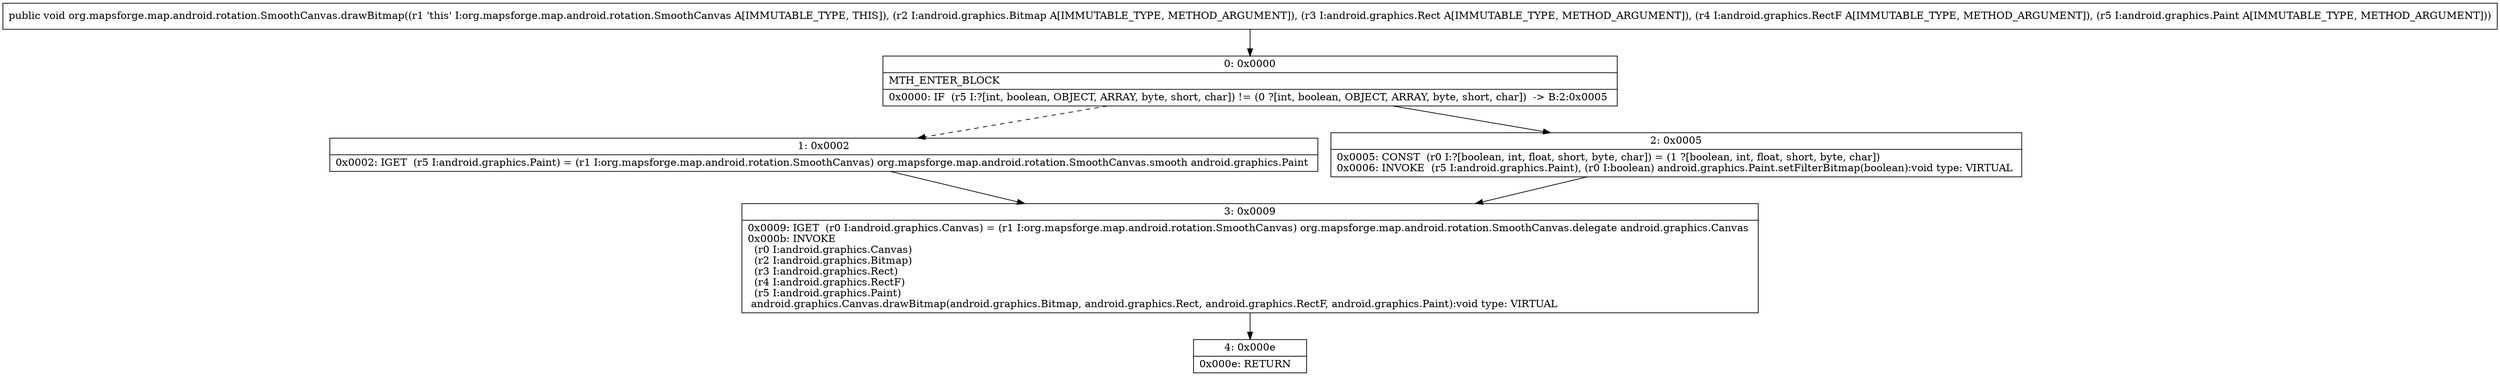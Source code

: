 digraph "CFG fororg.mapsforge.map.android.rotation.SmoothCanvas.drawBitmap(Landroid\/graphics\/Bitmap;Landroid\/graphics\/Rect;Landroid\/graphics\/RectF;Landroid\/graphics\/Paint;)V" {
Node_0 [shape=record,label="{0\:\ 0x0000|MTH_ENTER_BLOCK\l|0x0000: IF  (r5 I:?[int, boolean, OBJECT, ARRAY, byte, short, char]) != (0 ?[int, boolean, OBJECT, ARRAY, byte, short, char])  \-\> B:2:0x0005 \l}"];
Node_1 [shape=record,label="{1\:\ 0x0002|0x0002: IGET  (r5 I:android.graphics.Paint) = (r1 I:org.mapsforge.map.android.rotation.SmoothCanvas) org.mapsforge.map.android.rotation.SmoothCanvas.smooth android.graphics.Paint \l}"];
Node_2 [shape=record,label="{2\:\ 0x0005|0x0005: CONST  (r0 I:?[boolean, int, float, short, byte, char]) = (1 ?[boolean, int, float, short, byte, char]) \l0x0006: INVOKE  (r5 I:android.graphics.Paint), (r0 I:boolean) android.graphics.Paint.setFilterBitmap(boolean):void type: VIRTUAL \l}"];
Node_3 [shape=record,label="{3\:\ 0x0009|0x0009: IGET  (r0 I:android.graphics.Canvas) = (r1 I:org.mapsforge.map.android.rotation.SmoothCanvas) org.mapsforge.map.android.rotation.SmoothCanvas.delegate android.graphics.Canvas \l0x000b: INVOKE  \l  (r0 I:android.graphics.Canvas)\l  (r2 I:android.graphics.Bitmap)\l  (r3 I:android.graphics.Rect)\l  (r4 I:android.graphics.RectF)\l  (r5 I:android.graphics.Paint)\l android.graphics.Canvas.drawBitmap(android.graphics.Bitmap, android.graphics.Rect, android.graphics.RectF, android.graphics.Paint):void type: VIRTUAL \l}"];
Node_4 [shape=record,label="{4\:\ 0x000e|0x000e: RETURN   \l}"];
MethodNode[shape=record,label="{public void org.mapsforge.map.android.rotation.SmoothCanvas.drawBitmap((r1 'this' I:org.mapsforge.map.android.rotation.SmoothCanvas A[IMMUTABLE_TYPE, THIS]), (r2 I:android.graphics.Bitmap A[IMMUTABLE_TYPE, METHOD_ARGUMENT]), (r3 I:android.graphics.Rect A[IMMUTABLE_TYPE, METHOD_ARGUMENT]), (r4 I:android.graphics.RectF A[IMMUTABLE_TYPE, METHOD_ARGUMENT]), (r5 I:android.graphics.Paint A[IMMUTABLE_TYPE, METHOD_ARGUMENT])) }"];
MethodNode -> Node_0;
Node_0 -> Node_1[style=dashed];
Node_0 -> Node_2;
Node_1 -> Node_3;
Node_2 -> Node_3;
Node_3 -> Node_4;
}

